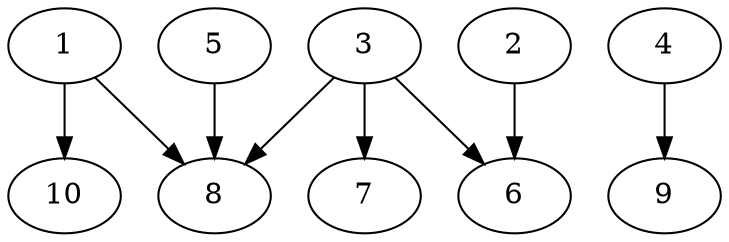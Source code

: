 // DAG automatically generated by daggen at Thu Oct  3 13:58:06 2019
// ./daggen --dot -n 10 --ccr 0.5 --fat 0.7 --regular 0.9 --density 0.6 --mindata 5242880 --maxdata 52428800 
digraph G {
  1 [size="53278720", alpha="0.10", expect_size="26639360"] 
  1 -> 8 [size ="26639360"]
  1 -> 10 [size ="26639360"]
  2 [size="20107264", alpha="0.18", expect_size="10053632"] 
  2 -> 6 [size ="10053632"]
  3 [size="59711488", alpha="0.00", expect_size="29855744"] 
  3 -> 6 [size ="29855744"]
  3 -> 7 [size ="29855744"]
  3 -> 8 [size ="29855744"]
  4 [size="73777152", alpha="0.07", expect_size="36888576"] 
  4 -> 9 [size ="36888576"]
  5 [size="73568256", alpha="0.04", expect_size="36784128"] 
  5 -> 8 [size ="36784128"]
  6 [size="90052608", alpha="0.05", expect_size="45026304"] 
  7 [size="88899584", alpha="0.08", expect_size="44449792"] 
  8 [size="97021952", alpha="0.04", expect_size="48510976"] 
  9 [size="16207872", alpha="0.04", expect_size="8103936"] 
  10 [size="28610560", alpha="0.16", expect_size="14305280"] 
}
